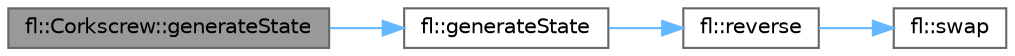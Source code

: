 digraph "fl::Corkscrew::generateState"
{
 // INTERACTIVE_SVG=YES
 // LATEX_PDF_SIZE
  bgcolor="transparent";
  edge [fontname=Helvetica,fontsize=10,labelfontname=Helvetica,labelfontsize=10];
  node [fontname=Helvetica,fontsize=10,shape=box,height=0.2,width=0.4];
  rankdir="LR";
  Node1 [id="Node000001",label="fl::Corkscrew::generateState",height=0.2,width=0.4,color="gray40", fillcolor="grey60", style="filled", fontcolor="black",tooltip="For testing."];
  Node1 -> Node2 [id="edge1_Node000001_Node000002",color="steelblue1",style="solid",tooltip=" "];
  Node2 [id="Node000002",label="fl::generateState",height=0.2,width=0.4,color="grey40", fillcolor="white", style="filled",URL="$d4/d36/namespacefl_a770b68b456de9038c4919bd91ffdc198.html#a770b68b456de9038c4919bd91ffdc198",tooltip=" "];
  Node2 -> Node3 [id="edge2_Node000002_Node000003",color="steelblue1",style="solid",tooltip=" "];
  Node3 [id="Node000003",label="fl::reverse",height=0.2,width=0.4,color="grey40", fillcolor="white", style="filled",URL="$d4/d36/namespacefl_aa811543ca59ee9b7d57f369e6be44cc9.html#aa811543ca59ee9b7d57f369e6be44cc9",tooltip=" "];
  Node3 -> Node4 [id="edge3_Node000003_Node000004",color="steelblue1",style="solid",tooltip=" "];
  Node4 [id="Node000004",label="fl::swap",height=0.2,width=0.4,color="grey40", fillcolor="white", style="filled",URL="$d4/d36/namespacefl_a1d899b704a244b75b314311218852cf7.html#a1d899b704a244b75b314311218852cf7",tooltip=" "];
}
